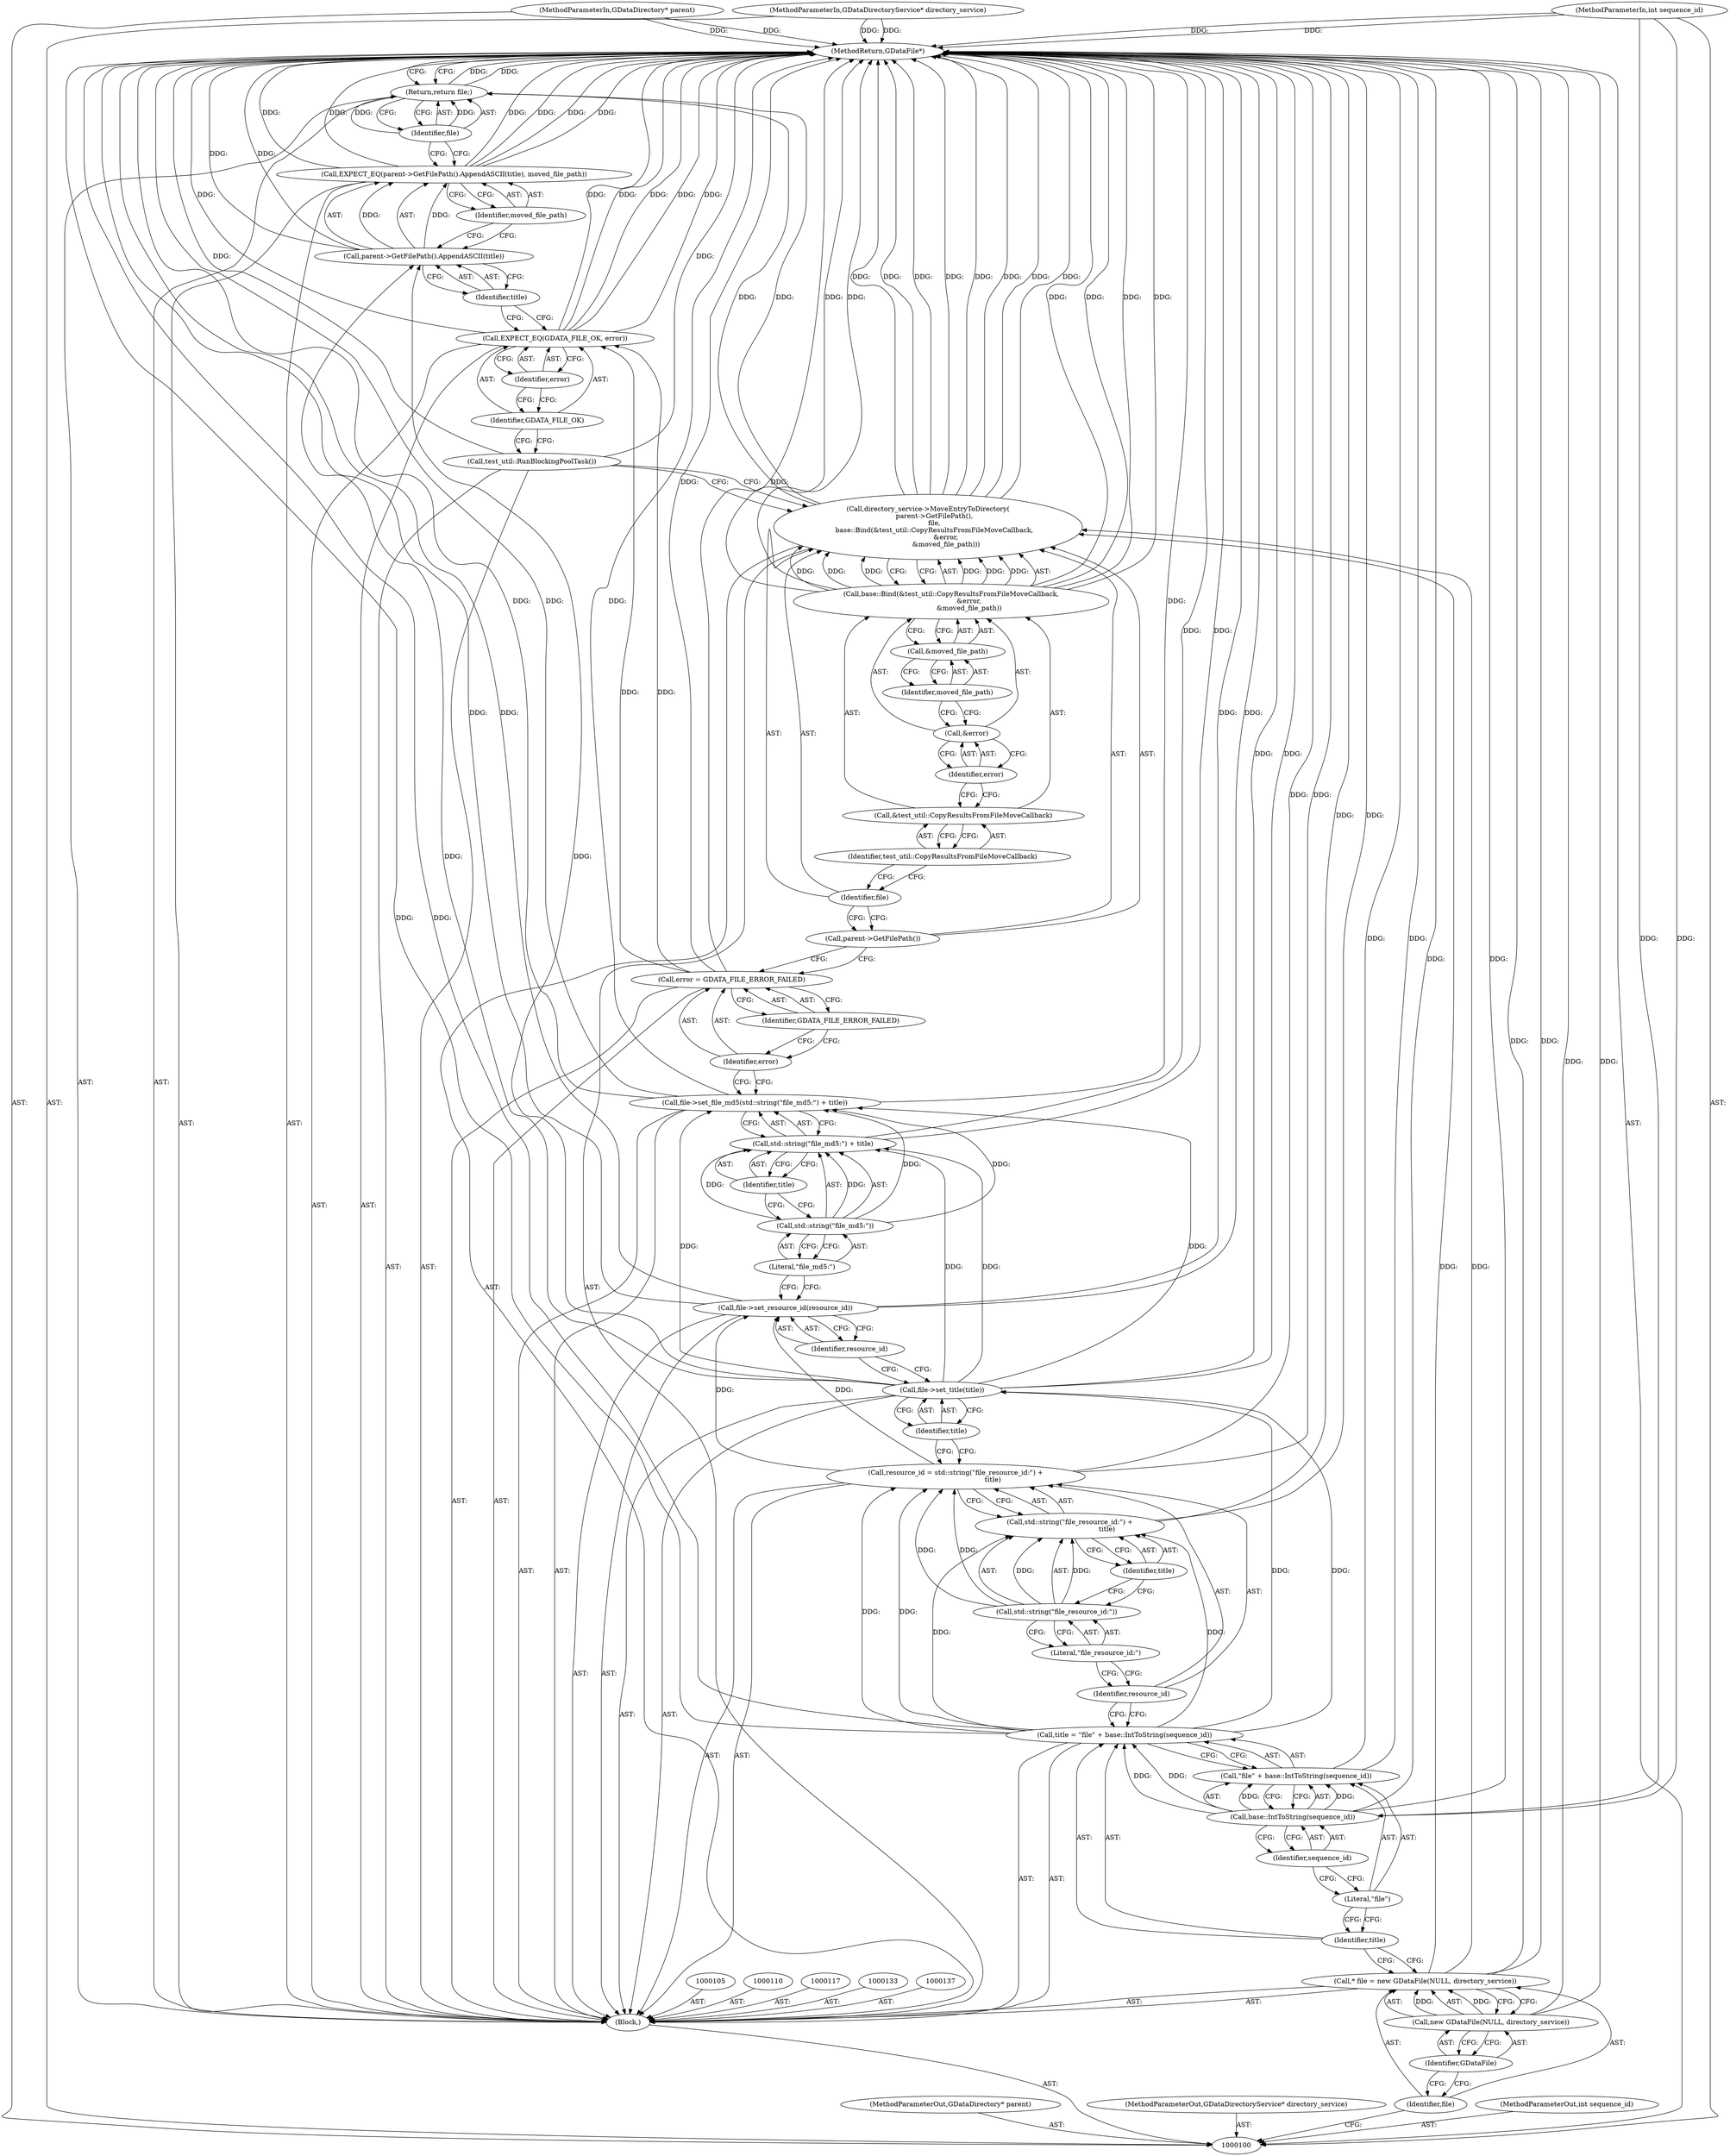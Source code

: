 digraph "1_Chrome_dd3b6fe574edad231c01c78e4647a74c38dc4178_15" {
"1000158" [label="(MethodReturn,GDataFile*)"];
"1000101" [label="(MethodParameterIn,GDataDirectory* parent)"];
"1000236" [label="(MethodParameterOut,GDataDirectory* parent)"];
"1000128" [label="(Call,file->set_file_md5(std::string(\"file_md5:\") + title))"];
"1000129" [label="(Call,std::string(\"file_md5:\") + title)"];
"1000130" [label="(Call,std::string(\"file_md5:\"))"];
"1000131" [label="(Literal,\"file_md5:\")"];
"1000132" [label="(Identifier,title)"];
"1000134" [label="(Call,error = GDATA_FILE_ERROR_FAILED)"];
"1000135" [label="(Identifier,error)"];
"1000136" [label="(Identifier,GDATA_FILE_ERROR_FAILED)"];
"1000138" [label="(Call,directory_service->MoveEntryToDirectory(\n      parent->GetFilePath(),\n      file,\n      base::Bind(&test_util::CopyResultsFromFileMoveCallback,\n                 &error,\n                 &moved_file_path)))"];
"1000139" [label="(Call,parent->GetFilePath())"];
"1000140" [label="(Identifier,file)"];
"1000142" [label="(Call,&test_util::CopyResultsFromFileMoveCallback)"];
"1000143" [label="(Identifier,test_util::CopyResultsFromFileMoveCallback)"];
"1000141" [label="(Call,base::Bind(&test_util::CopyResultsFromFileMoveCallback,\n                 &error,\n                 &moved_file_path))"];
"1000144" [label="(Call,&error)"];
"1000145" [label="(Identifier,error)"];
"1000146" [label="(Call,&moved_file_path)"];
"1000147" [label="(Identifier,moved_file_path)"];
"1000148" [label="(Call,test_util::RunBlockingPoolTask())"];
"1000102" [label="(MethodParameterIn,GDataDirectoryService* directory_service)"];
"1000237" [label="(MethodParameterOut,GDataDirectoryService* directory_service)"];
"1000150" [label="(Identifier,GDATA_FILE_OK)"];
"1000149" [label="(Call,EXPECT_EQ(GDATA_FILE_OK, error))"];
"1000151" [label="(Identifier,error)"];
"1000153" [label="(Call,parent->GetFilePath().AppendASCII(title))"];
"1000152" [label="(Call,EXPECT_EQ(parent->GetFilePath().AppendASCII(title), moved_file_path))"];
"1000154" [label="(Identifier,title)"];
"1000155" [label="(Identifier,moved_file_path)"];
"1000156" [label="(Return,return file;)"];
"1000157" [label="(Identifier,file)"];
"1000103" [label="(MethodParameterIn,int sequence_id)"];
"1000238" [label="(MethodParameterOut,int sequence_id)"];
"1000104" [label="(Block,)"];
"1000106" [label="(Call,* file = new GDataFile(NULL, directory_service))"];
"1000107" [label="(Identifier,file)"];
"1000108" [label="(Call,new GDataFile(NULL, directory_service))"];
"1000109" [label="(Identifier,GDataFile)"];
"1000111" [label="(Call,title = \"file\" + base::IntToString(sequence_id))"];
"1000112" [label="(Identifier,title)"];
"1000113" [label="(Call,\"file\" + base::IntToString(sequence_id))"];
"1000114" [label="(Literal,\"file\")"];
"1000115" [label="(Call,base::IntToString(sequence_id))"];
"1000116" [label="(Identifier,sequence_id)"];
"1000118" [label="(Call,resource_id = std::string(\"file_resource_id:\") +\n                                   title)"];
"1000119" [label="(Identifier,resource_id)"];
"1000120" [label="(Call,std::string(\"file_resource_id:\") +\n                                   title)"];
"1000121" [label="(Call,std::string(\"file_resource_id:\"))"];
"1000122" [label="(Literal,\"file_resource_id:\")"];
"1000123" [label="(Identifier,title)"];
"1000125" [label="(Identifier,title)"];
"1000124" [label="(Call,file->set_title(title))"];
"1000126" [label="(Call,file->set_resource_id(resource_id))"];
"1000127" [label="(Identifier,resource_id)"];
"1000158" -> "1000100"  [label="AST: "];
"1000158" -> "1000156"  [label="CFG: "];
"1000141" -> "1000158"  [label="DDG: "];
"1000141" -> "1000158"  [label="DDG: "];
"1000141" -> "1000158"  [label="DDG: "];
"1000106" -> "1000158"  [label="DDG: "];
"1000149" -> "1000158"  [label="DDG: "];
"1000149" -> "1000158"  [label="DDG: "];
"1000149" -> "1000158"  [label="DDG: "];
"1000102" -> "1000158"  [label="DDG: "];
"1000153" -> "1000158"  [label="DDG: "];
"1000134" -> "1000158"  [label="DDG: "];
"1000124" -> "1000158"  [label="DDG: "];
"1000129" -> "1000158"  [label="DDG: "];
"1000126" -> "1000158"  [label="DDG: "];
"1000126" -> "1000158"  [label="DDG: "];
"1000138" -> "1000158"  [label="DDG: "];
"1000138" -> "1000158"  [label="DDG: "];
"1000138" -> "1000158"  [label="DDG: "];
"1000138" -> "1000158"  [label="DDG: "];
"1000152" -> "1000158"  [label="DDG: "];
"1000152" -> "1000158"  [label="DDG: "];
"1000152" -> "1000158"  [label="DDG: "];
"1000128" -> "1000158"  [label="DDG: "];
"1000128" -> "1000158"  [label="DDG: "];
"1000103" -> "1000158"  [label="DDG: "];
"1000113" -> "1000158"  [label="DDG: "];
"1000120" -> "1000158"  [label="DDG: "];
"1000148" -> "1000158"  [label="DDG: "];
"1000111" -> "1000158"  [label="DDG: "];
"1000101" -> "1000158"  [label="DDG: "];
"1000118" -> "1000158"  [label="DDG: "];
"1000115" -> "1000158"  [label="DDG: "];
"1000108" -> "1000158"  [label="DDG: "];
"1000156" -> "1000158"  [label="DDG: "];
"1000101" -> "1000100"  [label="AST: "];
"1000101" -> "1000158"  [label="DDG: "];
"1000236" -> "1000100"  [label="AST: "];
"1000128" -> "1000104"  [label="AST: "];
"1000128" -> "1000129"  [label="CFG: "];
"1000129" -> "1000128"  [label="AST: "];
"1000135" -> "1000128"  [label="CFG: "];
"1000128" -> "1000158"  [label="DDG: "];
"1000128" -> "1000158"  [label="DDG: "];
"1000130" -> "1000128"  [label="DDG: "];
"1000124" -> "1000128"  [label="DDG: "];
"1000129" -> "1000128"  [label="AST: "];
"1000129" -> "1000132"  [label="CFG: "];
"1000130" -> "1000129"  [label="AST: "];
"1000132" -> "1000129"  [label="AST: "];
"1000128" -> "1000129"  [label="CFG: "];
"1000129" -> "1000158"  [label="DDG: "];
"1000130" -> "1000129"  [label="DDG: "];
"1000124" -> "1000129"  [label="DDG: "];
"1000130" -> "1000129"  [label="AST: "];
"1000130" -> "1000131"  [label="CFG: "];
"1000131" -> "1000130"  [label="AST: "];
"1000132" -> "1000130"  [label="CFG: "];
"1000130" -> "1000128"  [label="DDG: "];
"1000130" -> "1000129"  [label="DDG: "];
"1000131" -> "1000130"  [label="AST: "];
"1000131" -> "1000126"  [label="CFG: "];
"1000130" -> "1000131"  [label="CFG: "];
"1000132" -> "1000129"  [label="AST: "];
"1000132" -> "1000130"  [label="CFG: "];
"1000129" -> "1000132"  [label="CFG: "];
"1000134" -> "1000104"  [label="AST: "];
"1000134" -> "1000136"  [label="CFG: "];
"1000135" -> "1000134"  [label="AST: "];
"1000136" -> "1000134"  [label="AST: "];
"1000139" -> "1000134"  [label="CFG: "];
"1000134" -> "1000158"  [label="DDG: "];
"1000134" -> "1000149"  [label="DDG: "];
"1000135" -> "1000134"  [label="AST: "];
"1000135" -> "1000128"  [label="CFG: "];
"1000136" -> "1000135"  [label="CFG: "];
"1000136" -> "1000134"  [label="AST: "];
"1000136" -> "1000135"  [label="CFG: "];
"1000134" -> "1000136"  [label="CFG: "];
"1000138" -> "1000104"  [label="AST: "];
"1000138" -> "1000141"  [label="CFG: "];
"1000139" -> "1000138"  [label="AST: "];
"1000140" -> "1000138"  [label="AST: "];
"1000141" -> "1000138"  [label="AST: "];
"1000148" -> "1000138"  [label="CFG: "];
"1000138" -> "1000158"  [label="DDG: "];
"1000138" -> "1000158"  [label="DDG: "];
"1000138" -> "1000158"  [label="DDG: "];
"1000138" -> "1000158"  [label="DDG: "];
"1000106" -> "1000138"  [label="DDG: "];
"1000141" -> "1000138"  [label="DDG: "];
"1000141" -> "1000138"  [label="DDG: "];
"1000141" -> "1000138"  [label="DDG: "];
"1000138" -> "1000156"  [label="DDG: "];
"1000139" -> "1000138"  [label="AST: "];
"1000139" -> "1000134"  [label="CFG: "];
"1000140" -> "1000139"  [label="CFG: "];
"1000140" -> "1000138"  [label="AST: "];
"1000140" -> "1000139"  [label="CFG: "];
"1000143" -> "1000140"  [label="CFG: "];
"1000142" -> "1000141"  [label="AST: "];
"1000142" -> "1000143"  [label="CFG: "];
"1000143" -> "1000142"  [label="AST: "];
"1000145" -> "1000142"  [label="CFG: "];
"1000143" -> "1000142"  [label="AST: "];
"1000143" -> "1000140"  [label="CFG: "];
"1000142" -> "1000143"  [label="CFG: "];
"1000141" -> "1000138"  [label="AST: "];
"1000141" -> "1000146"  [label="CFG: "];
"1000142" -> "1000141"  [label="AST: "];
"1000144" -> "1000141"  [label="AST: "];
"1000146" -> "1000141"  [label="AST: "];
"1000138" -> "1000141"  [label="CFG: "];
"1000141" -> "1000158"  [label="DDG: "];
"1000141" -> "1000158"  [label="DDG: "];
"1000141" -> "1000158"  [label="DDG: "];
"1000141" -> "1000138"  [label="DDG: "];
"1000141" -> "1000138"  [label="DDG: "];
"1000141" -> "1000138"  [label="DDG: "];
"1000144" -> "1000141"  [label="AST: "];
"1000144" -> "1000145"  [label="CFG: "];
"1000145" -> "1000144"  [label="AST: "];
"1000147" -> "1000144"  [label="CFG: "];
"1000145" -> "1000144"  [label="AST: "];
"1000145" -> "1000142"  [label="CFG: "];
"1000144" -> "1000145"  [label="CFG: "];
"1000146" -> "1000141"  [label="AST: "];
"1000146" -> "1000147"  [label="CFG: "];
"1000147" -> "1000146"  [label="AST: "];
"1000141" -> "1000146"  [label="CFG: "];
"1000147" -> "1000146"  [label="AST: "];
"1000147" -> "1000144"  [label="CFG: "];
"1000146" -> "1000147"  [label="CFG: "];
"1000148" -> "1000104"  [label="AST: "];
"1000148" -> "1000138"  [label="CFG: "];
"1000150" -> "1000148"  [label="CFG: "];
"1000148" -> "1000158"  [label="DDG: "];
"1000102" -> "1000100"  [label="AST: "];
"1000102" -> "1000158"  [label="DDG: "];
"1000237" -> "1000100"  [label="AST: "];
"1000150" -> "1000149"  [label="AST: "];
"1000150" -> "1000148"  [label="CFG: "];
"1000151" -> "1000150"  [label="CFG: "];
"1000149" -> "1000104"  [label="AST: "];
"1000149" -> "1000151"  [label="CFG: "];
"1000150" -> "1000149"  [label="AST: "];
"1000151" -> "1000149"  [label="AST: "];
"1000154" -> "1000149"  [label="CFG: "];
"1000149" -> "1000158"  [label="DDG: "];
"1000149" -> "1000158"  [label="DDG: "];
"1000149" -> "1000158"  [label="DDG: "];
"1000134" -> "1000149"  [label="DDG: "];
"1000151" -> "1000149"  [label="AST: "];
"1000151" -> "1000150"  [label="CFG: "];
"1000149" -> "1000151"  [label="CFG: "];
"1000153" -> "1000152"  [label="AST: "];
"1000153" -> "1000154"  [label="CFG: "];
"1000154" -> "1000153"  [label="AST: "];
"1000155" -> "1000153"  [label="CFG: "];
"1000153" -> "1000158"  [label="DDG: "];
"1000153" -> "1000152"  [label="DDG: "];
"1000124" -> "1000153"  [label="DDG: "];
"1000152" -> "1000104"  [label="AST: "];
"1000152" -> "1000155"  [label="CFG: "];
"1000153" -> "1000152"  [label="AST: "];
"1000155" -> "1000152"  [label="AST: "];
"1000157" -> "1000152"  [label="CFG: "];
"1000152" -> "1000158"  [label="DDG: "];
"1000152" -> "1000158"  [label="DDG: "];
"1000152" -> "1000158"  [label="DDG: "];
"1000153" -> "1000152"  [label="DDG: "];
"1000154" -> "1000153"  [label="AST: "];
"1000154" -> "1000149"  [label="CFG: "];
"1000153" -> "1000154"  [label="CFG: "];
"1000155" -> "1000152"  [label="AST: "];
"1000155" -> "1000153"  [label="CFG: "];
"1000152" -> "1000155"  [label="CFG: "];
"1000156" -> "1000104"  [label="AST: "];
"1000156" -> "1000157"  [label="CFG: "];
"1000157" -> "1000156"  [label="AST: "];
"1000158" -> "1000156"  [label="CFG: "];
"1000156" -> "1000158"  [label="DDG: "];
"1000157" -> "1000156"  [label="DDG: "];
"1000138" -> "1000156"  [label="DDG: "];
"1000157" -> "1000156"  [label="AST: "];
"1000157" -> "1000152"  [label="CFG: "];
"1000156" -> "1000157"  [label="CFG: "];
"1000157" -> "1000156"  [label="DDG: "];
"1000103" -> "1000100"  [label="AST: "];
"1000103" -> "1000158"  [label="DDG: "];
"1000103" -> "1000115"  [label="DDG: "];
"1000238" -> "1000100"  [label="AST: "];
"1000104" -> "1000100"  [label="AST: "];
"1000105" -> "1000104"  [label="AST: "];
"1000106" -> "1000104"  [label="AST: "];
"1000110" -> "1000104"  [label="AST: "];
"1000111" -> "1000104"  [label="AST: "];
"1000117" -> "1000104"  [label="AST: "];
"1000118" -> "1000104"  [label="AST: "];
"1000124" -> "1000104"  [label="AST: "];
"1000126" -> "1000104"  [label="AST: "];
"1000128" -> "1000104"  [label="AST: "];
"1000133" -> "1000104"  [label="AST: "];
"1000134" -> "1000104"  [label="AST: "];
"1000137" -> "1000104"  [label="AST: "];
"1000138" -> "1000104"  [label="AST: "];
"1000148" -> "1000104"  [label="AST: "];
"1000149" -> "1000104"  [label="AST: "];
"1000152" -> "1000104"  [label="AST: "];
"1000156" -> "1000104"  [label="AST: "];
"1000106" -> "1000104"  [label="AST: "];
"1000106" -> "1000108"  [label="CFG: "];
"1000107" -> "1000106"  [label="AST: "];
"1000108" -> "1000106"  [label="AST: "];
"1000112" -> "1000106"  [label="CFG: "];
"1000106" -> "1000158"  [label="DDG: "];
"1000108" -> "1000106"  [label="DDG: "];
"1000106" -> "1000138"  [label="DDG: "];
"1000107" -> "1000106"  [label="AST: "];
"1000107" -> "1000100"  [label="CFG: "];
"1000109" -> "1000107"  [label="CFG: "];
"1000108" -> "1000106"  [label="AST: "];
"1000108" -> "1000109"  [label="CFG: "];
"1000109" -> "1000108"  [label="AST: "];
"1000106" -> "1000108"  [label="CFG: "];
"1000108" -> "1000158"  [label="DDG: "];
"1000108" -> "1000106"  [label="DDG: "];
"1000109" -> "1000108"  [label="AST: "];
"1000109" -> "1000107"  [label="CFG: "];
"1000108" -> "1000109"  [label="CFG: "];
"1000111" -> "1000104"  [label="AST: "];
"1000111" -> "1000113"  [label="CFG: "];
"1000112" -> "1000111"  [label="AST: "];
"1000113" -> "1000111"  [label="AST: "];
"1000119" -> "1000111"  [label="CFG: "];
"1000111" -> "1000158"  [label="DDG: "];
"1000115" -> "1000111"  [label="DDG: "];
"1000111" -> "1000118"  [label="DDG: "];
"1000111" -> "1000120"  [label="DDG: "];
"1000111" -> "1000124"  [label="DDG: "];
"1000112" -> "1000111"  [label="AST: "];
"1000112" -> "1000106"  [label="CFG: "];
"1000114" -> "1000112"  [label="CFG: "];
"1000113" -> "1000111"  [label="AST: "];
"1000113" -> "1000115"  [label="CFG: "];
"1000114" -> "1000113"  [label="AST: "];
"1000115" -> "1000113"  [label="AST: "];
"1000111" -> "1000113"  [label="CFG: "];
"1000113" -> "1000158"  [label="DDG: "];
"1000115" -> "1000113"  [label="DDG: "];
"1000114" -> "1000113"  [label="AST: "];
"1000114" -> "1000112"  [label="CFG: "];
"1000116" -> "1000114"  [label="CFG: "];
"1000115" -> "1000113"  [label="AST: "];
"1000115" -> "1000116"  [label="CFG: "];
"1000116" -> "1000115"  [label="AST: "];
"1000113" -> "1000115"  [label="CFG: "];
"1000115" -> "1000158"  [label="DDG: "];
"1000115" -> "1000111"  [label="DDG: "];
"1000115" -> "1000113"  [label="DDG: "];
"1000103" -> "1000115"  [label="DDG: "];
"1000116" -> "1000115"  [label="AST: "];
"1000116" -> "1000114"  [label="CFG: "];
"1000115" -> "1000116"  [label="CFG: "];
"1000118" -> "1000104"  [label="AST: "];
"1000118" -> "1000120"  [label="CFG: "];
"1000119" -> "1000118"  [label="AST: "];
"1000120" -> "1000118"  [label="AST: "];
"1000125" -> "1000118"  [label="CFG: "];
"1000118" -> "1000158"  [label="DDG: "];
"1000121" -> "1000118"  [label="DDG: "];
"1000111" -> "1000118"  [label="DDG: "];
"1000118" -> "1000126"  [label="DDG: "];
"1000119" -> "1000118"  [label="AST: "];
"1000119" -> "1000111"  [label="CFG: "];
"1000122" -> "1000119"  [label="CFG: "];
"1000120" -> "1000118"  [label="AST: "];
"1000120" -> "1000123"  [label="CFG: "];
"1000121" -> "1000120"  [label="AST: "];
"1000123" -> "1000120"  [label="AST: "];
"1000118" -> "1000120"  [label="CFG: "];
"1000120" -> "1000158"  [label="DDG: "];
"1000121" -> "1000120"  [label="DDG: "];
"1000111" -> "1000120"  [label="DDG: "];
"1000121" -> "1000120"  [label="AST: "];
"1000121" -> "1000122"  [label="CFG: "];
"1000122" -> "1000121"  [label="AST: "];
"1000123" -> "1000121"  [label="CFG: "];
"1000121" -> "1000118"  [label="DDG: "];
"1000121" -> "1000120"  [label="DDG: "];
"1000122" -> "1000121"  [label="AST: "];
"1000122" -> "1000119"  [label="CFG: "];
"1000121" -> "1000122"  [label="CFG: "];
"1000123" -> "1000120"  [label="AST: "];
"1000123" -> "1000121"  [label="CFG: "];
"1000120" -> "1000123"  [label="CFG: "];
"1000125" -> "1000124"  [label="AST: "];
"1000125" -> "1000118"  [label="CFG: "];
"1000124" -> "1000125"  [label="CFG: "];
"1000124" -> "1000104"  [label="AST: "];
"1000124" -> "1000125"  [label="CFG: "];
"1000125" -> "1000124"  [label="AST: "];
"1000127" -> "1000124"  [label="CFG: "];
"1000124" -> "1000158"  [label="DDG: "];
"1000111" -> "1000124"  [label="DDG: "];
"1000124" -> "1000128"  [label="DDG: "];
"1000124" -> "1000129"  [label="DDG: "];
"1000124" -> "1000153"  [label="DDG: "];
"1000126" -> "1000104"  [label="AST: "];
"1000126" -> "1000127"  [label="CFG: "];
"1000127" -> "1000126"  [label="AST: "];
"1000131" -> "1000126"  [label="CFG: "];
"1000126" -> "1000158"  [label="DDG: "];
"1000126" -> "1000158"  [label="DDG: "];
"1000118" -> "1000126"  [label="DDG: "];
"1000127" -> "1000126"  [label="AST: "];
"1000127" -> "1000124"  [label="CFG: "];
"1000126" -> "1000127"  [label="CFG: "];
}
